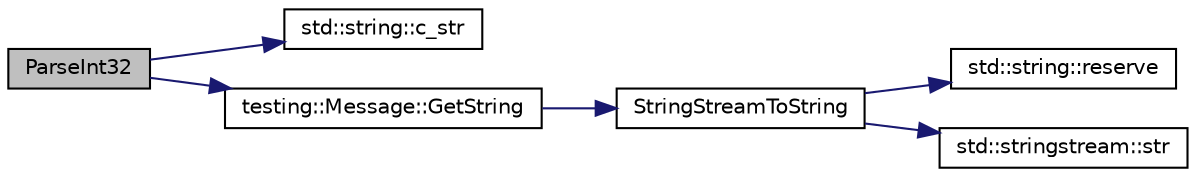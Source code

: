 digraph "ParseInt32"
{
 // INTERACTIVE_SVG=YES
 // LATEX_PDF_SIZE
  bgcolor="transparent";
  edge [fontname="Helvetica",fontsize="10",labelfontname="Helvetica",labelfontsize="10"];
  node [fontname="Helvetica",fontsize="10",shape=record];
  rankdir="LR";
  Node1 [label="ParseInt32",height=0.2,width=0.4,color="black", fillcolor="grey75", style="filled", fontcolor="black",tooltip=" "];
  Node1 -> Node2 [color="midnightblue",fontsize="10",style="solid",fontname="Helvetica"];
  Node2 [label="std::string::c_str",height=0.2,width=0.4,color="black",URL="/Users/shi-rongliu/html_book_20190607/cppreference-doxygen-web.tag.xml$cpp/string/basic_string/c_str.html#",tooltip=" "];
  Node1 -> Node3 [color="midnightblue",fontsize="10",style="solid",fontname="Helvetica"];
  Node3 [label="testing::Message::GetString",height=0.2,width=0.4,color="black",URL="$d3/d98/classtesting_1_1Message_a764f99b38cb3cd18ab87c5261321e063.html#a764f99b38cb3cd18ab87c5261321e063",tooltip=" "];
  Node3 -> Node4 [color="midnightblue",fontsize="10",style="solid",fontname="Helvetica"];
  Node4 [label="StringStreamToString",height=0.2,width=0.4,color="black",URL="$d0/da7/namespacetesting_1_1internal_a9743f1da2e8f7a4a8178ec9595a56112.html#a9743f1da2e8f7a4a8178ec9595a56112",tooltip=" "];
  Node4 -> Node5 [color="midnightblue",fontsize="10",style="solid",fontname="Helvetica"];
  Node5 [label="std::string::reserve",height=0.2,width=0.4,color="black",URL="/Users/shi-rongliu/html_book_20190607/cppreference-doxygen-web.tag.xml$cpp/string/basic_string/reserve.html#",tooltip=" "];
  Node4 -> Node6 [color="midnightblue",fontsize="10",style="solid",fontname="Helvetica"];
  Node6 [label="std::stringstream::str",height=0.2,width=0.4,color="black",URL="/Users/shi-rongliu/html_book_20190607/cppreference-doxygen-web.tag.xml$cpp/io/basic_stringstream/str.html#",tooltip=" "];
}
